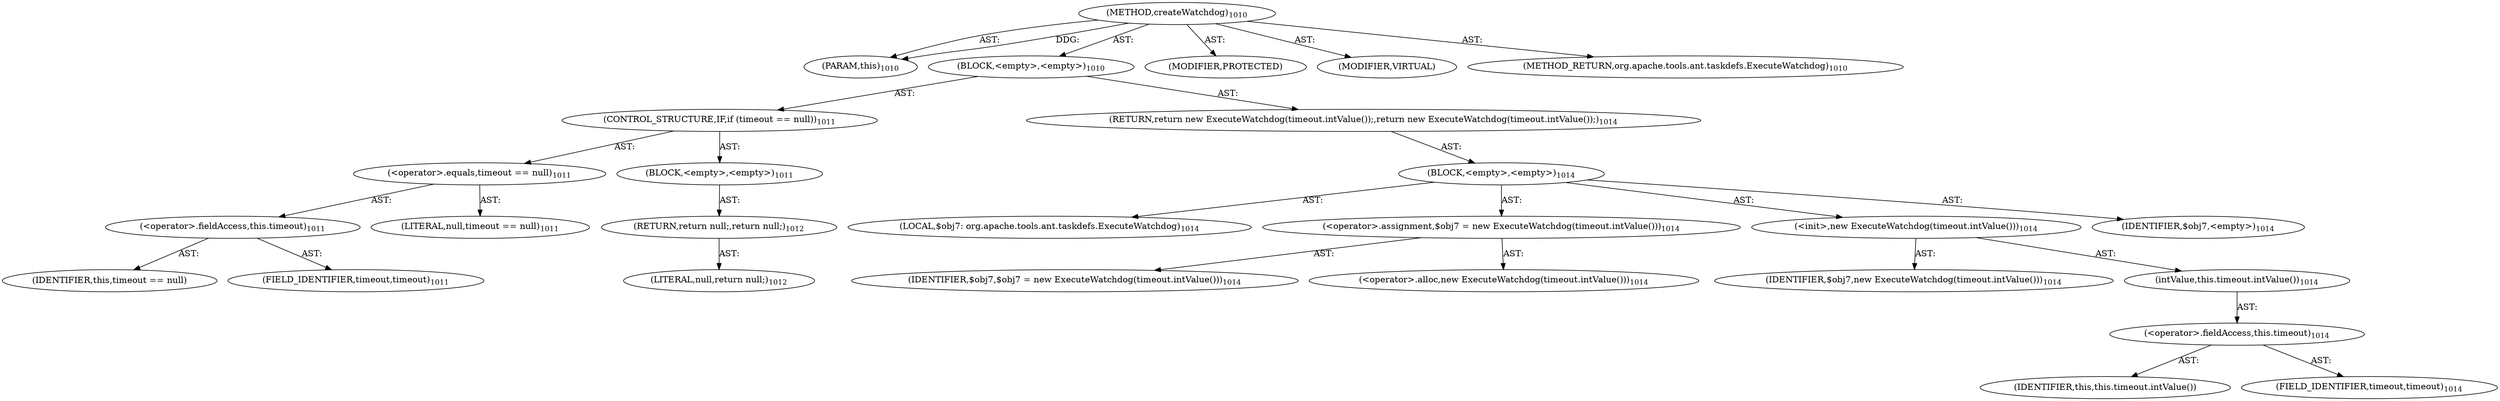 digraph "createWatchdog" {  
"111669149738" [label = <(METHOD,createWatchdog)<SUB>1010</SUB>> ]
"115964117076" [label = <(PARAM,this)<SUB>1010</SUB>> ]
"25769803892" [label = <(BLOCK,&lt;empty&gt;,&lt;empty&gt;)<SUB>1010</SUB>> ]
"47244640323" [label = <(CONTROL_STRUCTURE,IF,if (timeout == null))<SUB>1011</SUB>> ]
"30064771650" [label = <(&lt;operator&gt;.equals,timeout == null)<SUB>1011</SUB>> ]
"30064771651" [label = <(&lt;operator&gt;.fieldAccess,this.timeout)<SUB>1011</SUB>> ]
"68719477231" [label = <(IDENTIFIER,this,timeout == null)> ]
"55834574969" [label = <(FIELD_IDENTIFIER,timeout,timeout)<SUB>1011</SUB>> ]
"90194313320" [label = <(LITERAL,null,timeout == null)<SUB>1011</SUB>> ]
"25769803893" [label = <(BLOCK,&lt;empty&gt;,&lt;empty&gt;)<SUB>1011</SUB>> ]
"146028888075" [label = <(RETURN,return null;,return null;)<SUB>1012</SUB>> ]
"90194313321" [label = <(LITERAL,null,return null;)<SUB>1012</SUB>> ]
"146028888076" [label = <(RETURN,return new ExecuteWatchdog(timeout.intValue());,return new ExecuteWatchdog(timeout.intValue());)<SUB>1014</SUB>> ]
"25769803894" [label = <(BLOCK,&lt;empty&gt;,&lt;empty&gt;)<SUB>1014</SUB>> ]
"94489280569" [label = <(LOCAL,$obj7: org.apache.tools.ant.taskdefs.ExecuteWatchdog)<SUB>1014</SUB>> ]
"30064771652" [label = <(&lt;operator&gt;.assignment,$obj7 = new ExecuteWatchdog(timeout.intValue()))<SUB>1014</SUB>> ]
"68719477232" [label = <(IDENTIFIER,$obj7,$obj7 = new ExecuteWatchdog(timeout.intValue()))<SUB>1014</SUB>> ]
"30064771653" [label = <(&lt;operator&gt;.alloc,new ExecuteWatchdog(timeout.intValue()))<SUB>1014</SUB>> ]
"30064771654" [label = <(&lt;init&gt;,new ExecuteWatchdog(timeout.intValue()))<SUB>1014</SUB>> ]
"68719477233" [label = <(IDENTIFIER,$obj7,new ExecuteWatchdog(timeout.intValue()))<SUB>1014</SUB>> ]
"30064771655" [label = <(intValue,this.timeout.intValue())<SUB>1014</SUB>> ]
"30064771656" [label = <(&lt;operator&gt;.fieldAccess,this.timeout)<SUB>1014</SUB>> ]
"68719477234" [label = <(IDENTIFIER,this,this.timeout.intValue())> ]
"55834574970" [label = <(FIELD_IDENTIFIER,timeout,timeout)<SUB>1014</SUB>> ]
"68719477235" [label = <(IDENTIFIER,$obj7,&lt;empty&gt;)<SUB>1014</SUB>> ]
"133143986281" [label = <(MODIFIER,PROTECTED)> ]
"133143986282" [label = <(MODIFIER,VIRTUAL)> ]
"128849018922" [label = <(METHOD_RETURN,org.apache.tools.ant.taskdefs.ExecuteWatchdog)<SUB>1010</SUB>> ]
  "111669149738" -> "115964117076"  [ label = "AST: "] 
  "111669149738" -> "25769803892"  [ label = "AST: "] 
  "111669149738" -> "133143986281"  [ label = "AST: "] 
  "111669149738" -> "133143986282"  [ label = "AST: "] 
  "111669149738" -> "128849018922"  [ label = "AST: "] 
  "25769803892" -> "47244640323"  [ label = "AST: "] 
  "25769803892" -> "146028888076"  [ label = "AST: "] 
  "47244640323" -> "30064771650"  [ label = "AST: "] 
  "47244640323" -> "25769803893"  [ label = "AST: "] 
  "30064771650" -> "30064771651"  [ label = "AST: "] 
  "30064771650" -> "90194313320"  [ label = "AST: "] 
  "30064771651" -> "68719477231"  [ label = "AST: "] 
  "30064771651" -> "55834574969"  [ label = "AST: "] 
  "25769803893" -> "146028888075"  [ label = "AST: "] 
  "146028888075" -> "90194313321"  [ label = "AST: "] 
  "146028888076" -> "25769803894"  [ label = "AST: "] 
  "25769803894" -> "94489280569"  [ label = "AST: "] 
  "25769803894" -> "30064771652"  [ label = "AST: "] 
  "25769803894" -> "30064771654"  [ label = "AST: "] 
  "25769803894" -> "68719477235"  [ label = "AST: "] 
  "30064771652" -> "68719477232"  [ label = "AST: "] 
  "30064771652" -> "30064771653"  [ label = "AST: "] 
  "30064771654" -> "68719477233"  [ label = "AST: "] 
  "30064771654" -> "30064771655"  [ label = "AST: "] 
  "30064771655" -> "30064771656"  [ label = "AST: "] 
  "30064771656" -> "68719477234"  [ label = "AST: "] 
  "30064771656" -> "55834574970"  [ label = "AST: "] 
  "111669149738" -> "115964117076"  [ label = "DDG: "] 
}
